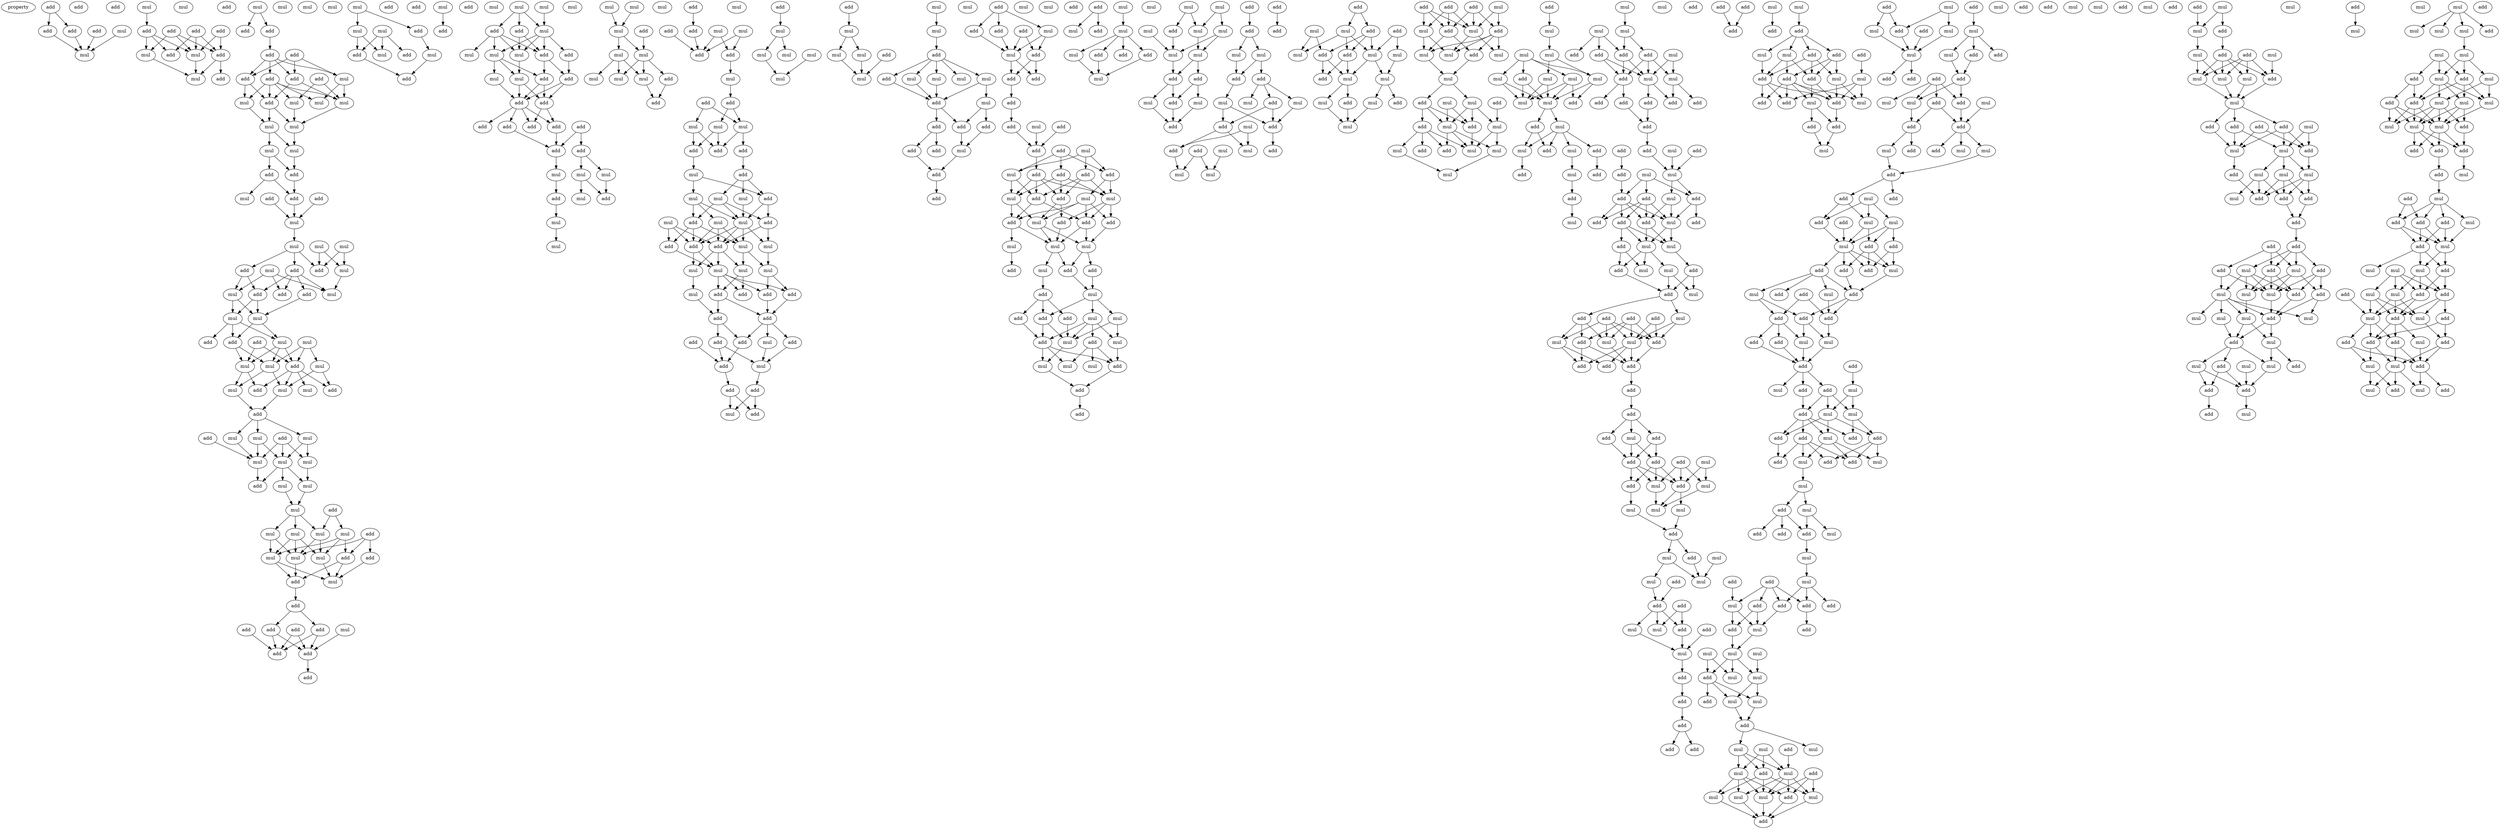 digraph {
    node [fontcolor=black]
    property [mul=2,lf=1.6]
    0 [ label = add ];
    1 [ label = add ];
    2 [ label = add ];
    3 [ label = mul ];
    4 [ label = add ];
    5 [ label = add ];
    6 [ label = mul ];
    7 [ label = add ];
    8 [ label = mul ];
    9 [ label = add ];
    10 [ label = add ];
    11 [ label = mul ];
    12 [ label = add ];
    13 [ label = add ];
    14 [ label = mul ];
    15 [ label = mul ];
    16 [ label = add ];
    17 [ label = add ];
    18 [ label = mul ];
    19 [ label = add ];
    20 [ label = add ];
    21 [ label = mul ];
    22 [ label = add ];
    23 [ label = mul ];
    24 [ label = add ];
    25 [ label = add ];
    26 [ label = add ];
    27 [ label = add ];
    28 [ label = add ];
    29 [ label = add ];
    30 [ label = mul ];
    31 [ label = add ];
    32 [ label = mul ];
    33 [ label = add ];
    34 [ label = mul ];
    35 [ label = mul ];
    36 [ label = mul ];
    37 [ label = mul ];
    38 [ label = mul ];
    39 [ label = mul ];
    40 [ label = mul ];
    41 [ label = mul ];
    42 [ label = add ];
    43 [ label = add ];
    44 [ label = add ];
    45 [ label = mul ];
    46 [ label = mul ];
    47 [ label = add ];
    48 [ label = add ];
    49 [ label = mul ];
    50 [ label = mul ];
    51 [ label = mul ];
    52 [ label = mul ];
    53 [ label = add ];
    54 [ label = mul ];
    55 [ label = mul ];
    56 [ label = add ];
    57 [ label = add ];
    58 [ label = mul ];
    59 [ label = add ];
    60 [ label = add ];
    61 [ label = mul ];
    62 [ label = add ];
    63 [ label = mul ];
    64 [ label = mul ];
    65 [ label = mul ];
    66 [ label = mul ];
    67 [ label = add ];
    68 [ label = add ];
    69 [ label = add ];
    70 [ label = mul ];
    71 [ label = mul ];
    72 [ label = add ];
    73 [ label = mul ];
    74 [ label = add ];
    75 [ label = mul ];
    76 [ label = mul ];
    77 [ label = add ];
    78 [ label = mul ];
    79 [ label = add ];
    80 [ label = mul ];
    81 [ label = mul ];
    82 [ label = add ];
    83 [ label = add ];
    84 [ label = mul ];
    85 [ label = mul ];
    86 [ label = mul ];
    87 [ label = mul ];
    88 [ label = add ];
    89 [ label = mul ];
    90 [ label = mul ];
    91 [ label = mul ];
    92 [ label = add ];
    93 [ label = mul ];
    94 [ label = mul ];
    95 [ label = mul ];
    96 [ label = add ];
    97 [ label = mul ];
    98 [ label = mul ];
    99 [ label = mul ];
    100 [ label = mul ];
    101 [ label = add ];
    102 [ label = add ];
    103 [ label = add ];
    104 [ label = mul ];
    105 [ label = add ];
    106 [ label = mul ];
    107 [ label = add ];
    108 [ label = add ];
    109 [ label = add ];
    110 [ label = add ];
    111 [ label = add ];
    112 [ label = add ];
    113 [ label = add ];
    114 [ label = mul ];
    115 [ label = add ];
    116 [ label = mul ];
    117 [ label = mul ];
    118 [ label = mul ];
    119 [ label = mul ];
    120 [ label = add ];
    121 [ label = add ];
    122 [ label = add ];
    123 [ label = add ];
    124 [ label = add ];
    125 [ label = mul ];
    126 [ label = add ];
    127 [ label = add ];
    128 [ label = mul ];
    129 [ label = mul ];
    130 [ label = mul ];
    131 [ label = mul ];
    132 [ label = add ];
    133 [ label = mul ];
    134 [ label = add ];
    135 [ label = mul ];
    136 [ label = add ];
    137 [ label = mul ];
    138 [ label = mul ];
    139 [ label = add ];
    140 [ label = mul ];
    141 [ label = add ];
    142 [ label = mul ];
    143 [ label = add ];
    144 [ label = add ];
    145 [ label = add ];
    146 [ label = add ];
    147 [ label = add ];
    148 [ label = add ];
    149 [ label = add ];
    150 [ label = add ];
    151 [ label = add ];
    152 [ label = add ];
    153 [ label = mul ];
    154 [ label = mul ];
    155 [ label = mul ];
    156 [ label = mul ];
    157 [ label = add ];
    158 [ label = add ];
    159 [ label = mul ];
    160 [ label = mul ];
    161 [ label = mul ];
    162 [ label = mul ];
    163 [ label = add ];
    164 [ label = mul ];
    165 [ label = mul ];
    166 [ label = mul ];
    167 [ label = mul ];
    168 [ label = mul ];
    169 [ label = mul ];
    170 [ label = mul ];
    171 [ label = add ];
    172 [ label = add ];
    173 [ label = add ];
    174 [ label = mul ];
    175 [ label = add ];
    176 [ label = mul ];
    177 [ label = add ];
    178 [ label = mul ];
    179 [ label = add ];
    180 [ label = add ];
    181 [ label = mul ];
    182 [ label = add ];
    183 [ label = add ];
    184 [ label = mul ];
    185 [ label = mul ];
    186 [ label = mul ];
    187 [ label = add ];
    188 [ label = add ];
    189 [ label = add ];
    190 [ label = add ];
    191 [ label = mul ];
    192 [ label = add ];
    193 [ label = mul ];
    194 [ label = mul ];
    195 [ label = mul ];
    196 [ label = mul ];
    197 [ label = mul ];
    198 [ label = add ];
    199 [ label = add ];
    200 [ label = mul ];
    201 [ label = add ];
    202 [ label = mul ];
    203 [ label = mul ];
    204 [ label = add ];
    205 [ label = add ];
    206 [ label = mul ];
    207 [ label = mul ];
    208 [ label = mul ];
    209 [ label = mul ];
    210 [ label = mul ];
    211 [ label = add ];
    212 [ label = add ];
    213 [ label = add ];
    214 [ label = add ];
    215 [ label = add ];
    216 [ label = add ];
    217 [ label = mul ];
    218 [ label = add ];
    219 [ label = add ];
    220 [ label = add ];
    221 [ label = add ];
    222 [ label = add ];
    223 [ label = mul ];
    224 [ label = add ];
    225 [ label = add ];
    226 [ label = add ];
    227 [ label = add ];
    228 [ label = mul ];
    229 [ label = mul ];
    230 [ label = add ];
    231 [ label = mul ];
    232 [ label = mul ];
    233 [ label = mul ];
    234 [ label = mul ];
    235 [ label = mul ];
    236 [ label = mul ];
    237 [ label = mul ];
    238 [ label = mul ];
    239 [ label = add ];
    240 [ label = mul ];
    241 [ label = mul ];
    242 [ label = add ];
    243 [ label = add ];
    244 [ label = mul ];
    245 [ label = mul ];
    246 [ label = mul ];
    247 [ label = mul ];
    248 [ label = mul ];
    249 [ label = add ];
    250 [ label = add ];
    251 [ label = add ];
    252 [ label = add ];
    253 [ label = mul ];
    254 [ label = add ];
    255 [ label = add ];
    256 [ label = add ];
    257 [ label = mul ];
    258 [ label = add ];
    259 [ label = add ];
    260 [ label = add ];
    261 [ label = add ];
    262 [ label = add ];
    263 [ label = mul ];
    264 [ label = add ];
    265 [ label = mul ];
    266 [ label = add ];
    267 [ label = mul ];
    268 [ label = add ];
    269 [ label = add ];
    270 [ label = mul ];
    271 [ label = mul ];
    272 [ label = add ];
    273 [ label = add ];
    274 [ label = mul ];
    275 [ label = add ];
    276 [ label = add ];
    277 [ label = add ];
    278 [ label = mul ];
    279 [ label = add ];
    280 [ label = add ];
    281 [ label = add ];
    282 [ label = mul ];
    283 [ label = mul ];
    284 [ label = add ];
    285 [ label = add ];
    286 [ label = mul ];
    287 [ label = add ];
    288 [ label = mul ];
    289 [ label = add ];
    290 [ label = add ];
    291 [ label = add ];
    292 [ label = mul ];
    293 [ label = mul ];
    294 [ label = mul ];
    295 [ label = mul ];
    296 [ label = add ];
    297 [ label = add ];
    298 [ label = add ];
    299 [ label = mul ];
    300 [ label = add ];
    301 [ label = mul ];
    302 [ label = add ];
    303 [ label = add ];
    304 [ label = mul ];
    305 [ label = add ];
    306 [ label = mul ];
    307 [ label = add ];
    308 [ label = add ];
    309 [ label = mul ];
    310 [ label = mul ];
    311 [ label = add ];
    312 [ label = mul ];
    313 [ label = mul ];
    314 [ label = add ];
    315 [ label = add ];
    316 [ label = add ];
    317 [ label = add ];
    318 [ label = mul ];
    319 [ label = mul ];
    320 [ label = add ];
    321 [ label = mul ];
    322 [ label = mul ];
    323 [ label = mul ];
    324 [ label = add ];
    325 [ label = add ];
    326 [ label = add ];
    327 [ label = mul ];
    328 [ label = mul ];
    329 [ label = mul ];
    330 [ label = mul ];
    331 [ label = mul ];
    332 [ label = mul ];
    333 [ label = add ];
    334 [ label = mul ];
    335 [ label = mul ];
    336 [ label = add ];
    337 [ label = add ];
    338 [ label = mul ];
    339 [ label = mul ];
    340 [ label = add ];
    341 [ label = add ];
    342 [ label = add ];
    343 [ label = add ];
    344 [ label = add ];
    345 [ label = add ];
    346 [ label = mul ];
    347 [ label = mul ];
    348 [ label = add ];
    349 [ label = add ];
    350 [ label = mul ];
    351 [ label = mul ];
    352 [ label = add ];
    353 [ label = mul ];
    354 [ label = add ];
    355 [ label = add ];
    356 [ label = mul ];
    357 [ label = add ];
    358 [ label = add ];
    359 [ label = mul ];
    360 [ label = add ];
    361 [ label = mul ];
    362 [ label = mul ];
    363 [ label = mul ];
    364 [ label = add ];
    365 [ label = mul ];
    366 [ label = add ];
    367 [ label = add ];
    368 [ label = mul ];
    369 [ label = add ];
    370 [ label = mul ];
    371 [ label = add ];
    372 [ label = mul ];
    373 [ label = mul ];
    374 [ label = mul ];
    375 [ label = mul ];
    376 [ label = add ];
    377 [ label = mul ];
    378 [ label = mul ];
    379 [ label = add ];
    380 [ label = add ];
    381 [ label = mul ];
    382 [ label = add ];
    383 [ label = add ];
    384 [ label = add ];
    385 [ label = mul ];
    386 [ label = add ];
    387 [ label = add ];
    388 [ label = mul ];
    389 [ label = mul ];
    390 [ label = mul ];
    391 [ label = mul ];
    392 [ label = add ];
    393 [ label = mul ];
    394 [ label = mul ];
    395 [ label = add ];
    396 [ label = mul ];
    397 [ label = add ];
    398 [ label = mul ];
    399 [ label = add ];
    400 [ label = mul ];
    401 [ label = add ];
    402 [ label = mul ];
    403 [ label = mul ];
    404 [ label = mul ];
    405 [ label = add ];
    406 [ label = add ];
    407 [ label = mul ];
    408 [ label = mul ];
    409 [ label = add ];
    410 [ label = mul ];
    411 [ label = mul ];
    412 [ label = mul ];
    413 [ label = mul ];
    414 [ label = mul ];
    415 [ label = add ];
    416 [ label = mul ];
    417 [ label = mul ];
    418 [ label = mul ];
    419 [ label = mul ];
    420 [ label = add ];
    421 [ label = add ];
    422 [ label = mul ];
    423 [ label = mul ];
    424 [ label = add ];
    425 [ label = add ];
    426 [ label = mul ];
    427 [ label = add ];
    428 [ label = mul ];
    429 [ label = add ];
    430 [ label = add ];
    431 [ label = mul ];
    432 [ label = mul ];
    433 [ label = mul ];
    434 [ label = mul ];
    435 [ label = mul ];
    436 [ label = add ];
    437 [ label = add ];
    438 [ label = mul ];
    439 [ label = add ];
    440 [ label = add ];
    441 [ label = mul ];
    442 [ label = mul ];
    443 [ label = add ];
    444 [ label = add ];
    445 [ label = add ];
    446 [ label = add ];
    447 [ label = add ];
    448 [ label = add ];
    449 [ label = add ];
    450 [ label = add ];
    451 [ label = add ];
    452 [ label = add ];
    453 [ label = mul ];
    454 [ label = add ];
    455 [ label = add ];
    456 [ label = mul ];
    457 [ label = mul ];
    458 [ label = add ];
    459 [ label = add ];
    460 [ label = add ];
    461 [ label = mul ];
    462 [ label = mul ];
    463 [ label = add ];
    464 [ label = add ];
    465 [ label = add ];
    466 [ label = add ];
    467 [ label = mul ];
    468 [ label = mul ];
    469 [ label = add ];
    470 [ label = mul ];
    471 [ label = add ];
    472 [ label = mul ];
    473 [ label = add ];
    474 [ label = add ];
    475 [ label = mul ];
    476 [ label = mul ];
    477 [ label = add ];
    478 [ label = add ];
    479 [ label = add ];
    480 [ label = add ];
    481 [ label = mul ];
    482 [ label = mul ];
    483 [ label = mul ];
    484 [ label = add ];
    485 [ label = add ];
    486 [ label = add ];
    487 [ label = add ];
    488 [ label = add ];
    489 [ label = add ];
    490 [ label = add ];
    491 [ label = add ];
    492 [ label = add ];
    493 [ label = add ];
    494 [ label = add ];
    495 [ label = add ];
    496 [ label = mul ];
    497 [ label = add ];
    498 [ label = add ];
    499 [ label = mul ];
    500 [ label = add ];
    501 [ label = add ];
    502 [ label = mul ];
    503 [ label = mul ];
    504 [ label = add ];
    505 [ label = mul ];
    506 [ label = mul ];
    507 [ label = mul ];
    508 [ label = add ];
    509 [ label = mul ];
    510 [ label = add ];
    511 [ label = mul ];
    512 [ label = mul ];
    513 [ label = mul ];
    514 [ label = add ];
    515 [ label = add ];
    516 [ label = add ];
    517 [ label = mul ];
    518 [ label = mul ];
    519 [ label = add ];
    520 [ label = add ];
    521 [ label = mul ];
    522 [ label = mul ];
    523 [ label = add ];
    524 [ label = add ];
    525 [ label = add ];
    526 [ label = add ];
    527 [ label = mul ];
    528 [ label = add ];
    529 [ label = add ];
    530 [ label = add ];
    531 [ label = mul ];
    532 [ label = add ];
    533 [ label = mul ];
    534 [ label = add ];
    535 [ label = add ];
    536 [ label = add ];
    537 [ label = mul ];
    538 [ label = mul ];
    539 [ label = add ];
    540 [ label = add ];
    541 [ label = mul ];
    542 [ label = add ];
    543 [ label = add ];
    544 [ label = mul ];
    545 [ label = add ];
    546 [ label = add ];
    547 [ label = add ];
    548 [ label = mul ];
    549 [ label = add ];
    550 [ label = mul ];
    551 [ label = add ];
    552 [ label = add ];
    553 [ label = mul ];
    554 [ label = mul ];
    555 [ label = mul ];
    556 [ label = add ];
    557 [ label = add ];
    558 [ label = mul ];
    559 [ label = add ];
    560 [ label = add ];
    561 [ label = mul ];
    562 [ label = add ];
    563 [ label = add ];
    564 [ label = add ];
    565 [ label = mul ];
    566 [ label = add ];
    567 [ label = add ];
    568 [ label = add ];
    569 [ label = mul ];
    570 [ label = mul ];
    571 [ label = add ];
    572 [ label = mul ];
    573 [ label = add ];
    574 [ label = add ];
    575 [ label = mul ];
    576 [ label = mul ];
    577 [ label = mul ];
    578 [ label = add ];
    579 [ label = add ];
    580 [ label = add ];
    581 [ label = add ];
    582 [ label = mul ];
    583 [ label = mul ];
    584 [ label = mul ];
    585 [ label = add ];
    586 [ label = add ];
    587 [ label = mul ];
    588 [ label = add ];
    589 [ label = mul ];
    590 [ label = add ];
    591 [ label = add ];
    592 [ label = mul ];
    593 [ label = mul ];
    594 [ label = add ];
    595 [ label = add ];
    596 [ label = add ];
    597 [ label = add ];
    598 [ label = mul ];
    599 [ label = add ];
    600 [ label = add ];
    601 [ label = mul ];
    602 [ label = add ];
    603 [ label = add ];
    604 [ label = add ];
    605 [ label = mul ];
    606 [ label = add ];
    607 [ label = mul ];
    608 [ label = add ];
    609 [ label = add ];
    610 [ label = add ];
    611 [ label = mul ];
    612 [ label = add ];
    613 [ label = add ];
    614 [ label = mul ];
    615 [ label = mul ];
    616 [ label = mul ];
    617 [ label = add ];
    618 [ label = add ];
    619 [ label = add ];
    620 [ label = mul ];
    621 [ label = add ];
    622 [ label = add ];
    623 [ label = add ];
    624 [ label = add ];
    625 [ label = add ];
    626 [ label = mul ];
    627 [ label = mul ];
    628 [ label = mul ];
    629 [ label = mul ];
    630 [ label = add ];
    631 [ label = add ];
    632 [ label = add ];
    633 [ label = mul ];
    634 [ label = add ];
    635 [ label = add ];
    636 [ label = mul ];
    637 [ label = add ];
    638 [ label = mul ];
    639 [ label = add ];
    640 [ label = add ];
    641 [ label = add ];
    642 [ label = add ];
    643 [ label = mul ];
    644 [ label = add ];
    645 [ label = mul ];
    646 [ label = add ];
    647 [ label = add ];
    648 [ label = mul ];
    649 [ label = mul ];
    650 [ label = mul ];
    651 [ label = add ];
    652 [ label = mul ];
    653 [ label = mul ];
    654 [ label = mul ];
    655 [ label = add ];
    656 [ label = mul ];
    657 [ label = add ];
    658 [ label = mul ];
    659 [ label = mul ];
    660 [ label = mul ];
    661 [ label = add ];
    662 [ label = mul ];
    663 [ label = add ];
    664 [ label = mul ];
    665 [ label = add ];
    666 [ label = mul ];
    667 [ label = mul ];
    668 [ label = mul ];
    669 [ label = mul ];
    670 [ label = add ];
    671 [ label = mul ];
    672 [ label = add ];
    673 [ label = add ];
    674 [ label = mul ];
    675 [ label = add ];
    676 [ label = mul ];
    677 [ label = add ];
    678 [ label = add ];
    679 [ label = mul ];
    680 [ label = mul ];
    681 [ label = add ];
    682 [ label = mul ];
    683 [ label = add ];
    684 [ label = mul ];
    685 [ label = mul ];
    686 [ label = mul ];
    687 [ label = mul ];
    688 [ label = add ];
    689 [ label = add ];
    690 [ label = mul ];
    691 [ label = add ];
    692 [ label = add ];
    693 [ label = add ];
    694 [ label = mul ];
    695 [ label = mul ];
    696 [ label = add ];
    697 [ label = mul ];
    698 [ label = mul ];
    699 [ label = mul ];
    700 [ label = add ];
    701 [ label = mul ];
    702 [ label = add ];
    703 [ label = add ];
    704 [ label = add ];
    705 [ label = add ];
    706 [ label = add ];
    707 [ label = add ];
    708 [ label = mul ];
    709 [ label = add ];
    710 [ label = add ];
    711 [ label = mul ];
    712 [ label = add ];
    713 [ label = mul ];
    714 [ label = mul ];
    715 [ label = mul ];
    716 [ label = add ];
    717 [ label = mul ];
    718 [ label = mul ];
    719 [ label = add ];
    720 [ label = mul ];
    721 [ label = mul ];
    722 [ label = mul ];
    723 [ label = add ];
    724 [ label = add ];
    725 [ label = mul ];
    726 [ label = add ];
    727 [ label = mul ];
    728 [ label = mul ];
    729 [ label = add ];
    730 [ label = add ];
    731 [ label = mul ];
    732 [ label = add ];
    733 [ label = add ];
    734 [ label = mul ];
    735 [ label = mul ];
    736 [ label = mul ];
    737 [ label = mul ];
    738 [ label = mul ];
    739 [ label = mul ];
    740 [ label = add ];
    741 [ label = mul ];
    742 [ label = mul ];
    743 [ label = mul ];
    744 [ label = add ];
    745 [ label = add ];
    746 [ label = mul ];
    747 [ label = add ];
    748 [ label = mul ];
    749 [ label = mul ];
    750 [ label = mul ];
    751 [ label = add ];
    752 [ label = mul ];
    753 [ label = add ];
    754 [ label = mul ];
    755 [ label = mul ];
    756 [ label = add ];
    757 [ label = add ];
    758 [ label = add ];
    759 [ label = mul ];
    760 [ label = add ];
    761 [ label = add ];
    762 [ label = mul ];
    763 [ label = add ];
    764 [ label = add ];
    765 [ label = add ];
    766 [ label = add ];
    767 [ label = mul ];
    768 [ label = add ];
    769 [ label = mul ];
    770 [ label = mul ];
    771 [ label = add ];
    772 [ label = mul ];
    773 [ label = mul ];
    774 [ label = add ];
    775 [ label = add ];
    776 [ label = mul ];
    777 [ label = add ];
    778 [ label = mul ];
    779 [ label = add ];
    780 [ label = mul ];
    781 [ label = mul ];
    782 [ label = add ];
    783 [ label = add ];
    784 [ label = add ];
    785 [ label = mul ];
    786 [ label = add ];
    787 [ label = add ];
    788 [ label = add ];
    789 [ label = mul ];
    790 [ label = mul ];
    791 [ label = mul ];
    792 [ label = add ];
    793 [ label = mul ];
    794 [ label = add ];
    0 -> 4 [ name = 0 ];
    0 -> 5 [ name = 1 ];
    2 -> 6 [ name = 2 ];
    3 -> 6 [ name = 3 ];
    4 -> 6 [ name = 4 ];
    5 -> 6 [ name = 5 ];
    8 -> 12 [ name = 6 ];
    9 -> 14 [ name = 7 ];
    9 -> 15 [ name = 8 ];
    9 -> 17 [ name = 9 ];
    10 -> 14 [ name = 10 ];
    10 -> 17 [ name = 11 ];
    12 -> 14 [ name = 12 ];
    12 -> 15 [ name = 13 ];
    12 -> 16 [ name = 14 ];
    13 -> 14 [ name = 15 ];
    13 -> 16 [ name = 16 ];
    13 -> 17 [ name = 17 ];
    14 -> 18 [ name = 18 ];
    15 -> 18 [ name = 19 ];
    17 -> 18 [ name = 20 ];
    17 -> 19 [ name = 21 ];
    21 -> 22 [ name = 22 ];
    21 -> 24 [ name = 23 ];
    24 -> 25 [ name = 24 ];
    25 -> 28 [ name = 25 ];
    25 -> 29 [ name = 26 ];
    25 -> 30 [ name = 27 ];
    25 -> 31 [ name = 28 ];
    26 -> 29 [ name = 29 ];
    26 -> 30 [ name = 30 ];
    26 -> 31 [ name = 31 ];
    27 -> 35 [ name = 32 ];
    27 -> 36 [ name = 33 ];
    28 -> 32 [ name = 34 ];
    28 -> 33 [ name = 35 ];
    28 -> 34 [ name = 36 ];
    28 -> 35 [ name = 37 ];
    28 -> 36 [ name = 38 ];
    29 -> 33 [ name = 39 ];
    29 -> 35 [ name = 40 ];
    30 -> 32 [ name = 41 ];
    30 -> 35 [ name = 42 ];
    31 -> 33 [ name = 43 ];
    31 -> 34 [ name = 44 ];
    33 -> 37 [ name = 45 ];
    33 -> 38 [ name = 46 ];
    34 -> 37 [ name = 47 ];
    35 -> 38 [ name = 48 ];
    36 -> 38 [ name = 49 ];
    37 -> 39 [ name = 50 ];
    37 -> 40 [ name = 51 ];
    38 -> 40 [ name = 52 ];
    39 -> 42 [ name = 53 ];
    39 -> 43 [ name = 54 ];
    40 -> 43 [ name = 55 ];
    42 -> 44 [ name = 56 ];
    42 -> 45 [ name = 57 ];
    43 -> 44 [ name = 58 ];
    44 -> 49 [ name = 59 ];
    47 -> 49 [ name = 60 ];
    48 -> 49 [ name = 61 ];
    49 -> 52 [ name = 62 ];
    50 -> 55 [ name = 63 ];
    50 -> 56 [ name = 64 ];
    51 -> 55 [ name = 65 ];
    51 -> 56 [ name = 66 ];
    52 -> 53 [ name = 67 ];
    52 -> 56 [ name = 68 ];
    52 -> 57 [ name = 69 ];
    53 -> 58 [ name = 70 ];
    53 -> 59 [ name = 71 ];
    54 -> 58 [ name = 72 ];
    54 -> 60 [ name = 73 ];
    54 -> 61 [ name = 74 ];
    55 -> 61 [ name = 75 ];
    57 -> 59 [ name = 76 ];
    57 -> 60 [ name = 77 ];
    57 -> 61 [ name = 78 ];
    57 -> 62 [ name = 79 ];
    58 -> 63 [ name = 80 ];
    58 -> 64 [ name = 81 ];
    59 -> 63 [ name = 82 ];
    59 -> 64 [ name = 83 ];
    62 -> 63 [ name = 84 ];
    63 -> 66 [ name = 85 ];
    63 -> 67 [ name = 86 ];
    64 -> 66 [ name = 87 ];
    64 -> 67 [ name = 88 ];
    64 -> 69 [ name = 89 ];
    65 -> 70 [ name = 90 ];
    65 -> 71 [ name = 91 ];
    65 -> 72 [ name = 92 ];
    66 -> 70 [ name = 93 ];
    66 -> 72 [ name = 94 ];
    66 -> 73 [ name = 95 ];
    67 -> 70 [ name = 96 ];
    67 -> 73 [ name = 97 ];
    68 -> 72 [ name = 98 ];
    68 -> 73 [ name = 99 ];
    70 -> 75 [ name = 100 ];
    70 -> 76 [ name = 101 ];
    71 -> 76 [ name = 102 ];
    71 -> 77 [ name = 103 ];
    72 -> 74 [ name = 104 ];
    72 -> 76 [ name = 105 ];
    72 -> 77 [ name = 106 ];
    72 -> 78 [ name = 107 ];
    73 -> 74 [ name = 108 ];
    73 -> 75 [ name = 109 ];
    75 -> 79 [ name = 110 ];
    76 -> 79 [ name = 111 ];
    79 -> 80 [ name = 112 ];
    79 -> 81 [ name = 113 ];
    79 -> 84 [ name = 114 ];
    80 -> 87 [ name = 115 ];
    81 -> 85 [ name = 116 ];
    81 -> 86 [ name = 117 ];
    82 -> 85 [ name = 118 ];
    82 -> 86 [ name = 119 ];
    82 -> 87 [ name = 120 ];
    83 -> 87 [ name = 121 ];
    84 -> 85 [ name = 122 ];
    84 -> 87 [ name = 123 ];
    85 -> 88 [ name = 124 ];
    85 -> 89 [ name = 125 ];
    85 -> 90 [ name = 126 ];
    86 -> 90 [ name = 127 ];
    87 -> 88 [ name = 128 ];
    89 -> 91 [ name = 129 ];
    90 -> 91 [ name = 130 ];
    91 -> 94 [ name = 131 ];
    91 -> 95 [ name = 132 ];
    91 -> 97 [ name = 133 ];
    92 -> 93 [ name = 134 ];
    92 -> 97 [ name = 135 ];
    93 -> 99 [ name = 136 ];
    93 -> 100 [ name = 137 ];
    93 -> 102 [ name = 138 ];
    94 -> 98 [ name = 139 ];
    94 -> 99 [ name = 140 ];
    95 -> 98 [ name = 141 ];
    95 -> 99 [ name = 142 ];
    95 -> 100 [ name = 143 ];
    96 -> 98 [ name = 144 ];
    96 -> 101 [ name = 145 ];
    96 -> 102 [ name = 146 ];
    97 -> 98 [ name = 147 ];
    97 -> 100 [ name = 148 ];
    98 -> 103 [ name = 149 ];
    99 -> 103 [ name = 150 ];
    99 -> 104 [ name = 151 ];
    100 -> 104 [ name = 152 ];
    101 -> 104 [ name = 153 ];
    102 -> 103 [ name = 154 ];
    102 -> 104 [ name = 155 ];
    103 -> 105 [ name = 156 ];
    105 -> 107 [ name = 157 ];
    105 -> 108 [ name = 158 ];
    106 -> 112 [ name = 159 ];
    107 -> 111 [ name = 160 ];
    107 -> 112 [ name = 161 ];
    108 -> 111 [ name = 162 ];
    108 -> 112 [ name = 163 ];
    109 -> 111 [ name = 164 ];
    109 -> 112 [ name = 165 ];
    110 -> 111 [ name = 166 ];
    112 -> 113 [ name = 167 ];
    114 -> 115 [ name = 168 ];
    114 -> 116 [ name = 169 ];
    115 -> 118 [ name = 170 ];
    116 -> 119 [ name = 171 ];
    116 -> 121 [ name = 172 ];
    117 -> 119 [ name = 173 ];
    117 -> 121 [ name = 174 ];
    117 -> 122 [ name = 175 ];
    118 -> 123 [ name = 176 ];
    121 -> 123 [ name = 177 ];
    125 -> 127 [ name = 178 ];
    129 -> 132 [ name = 179 ];
    129 -> 133 [ name = 180 ];
    129 -> 134 [ name = 181 ];
    131 -> 133 [ name = 182 ];
    132 -> 135 [ name = 183 ];
    132 -> 137 [ name = 184 ];
    132 -> 138 [ name = 185 ];
    132 -> 139 [ name = 186 ];
    133 -> 136 [ name = 187 ];
    133 -> 137 [ name = 188 ];
    133 -> 138 [ name = 189 ];
    133 -> 139 [ name = 190 ];
    134 -> 138 [ name = 191 ];
    134 -> 139 [ name = 192 ];
    136 -> 141 [ name = 193 ];
    137 -> 140 [ name = 194 ];
    137 -> 142 [ name = 195 ];
    137 -> 143 [ name = 196 ];
    138 -> 142 [ name = 197 ];
    139 -> 141 [ name = 198 ];
    139 -> 143 [ name = 199 ];
    140 -> 144 [ name = 200 ];
    141 -> 144 [ name = 201 ];
    141 -> 145 [ name = 202 ];
    142 -> 144 [ name = 203 ];
    142 -> 145 [ name = 204 ];
    143 -> 144 [ name = 205 ];
    143 -> 145 [ name = 206 ];
    144 -> 146 [ name = 207 ];
    144 -> 147 [ name = 208 ];
    144 -> 148 [ name = 209 ];
    144 -> 150 [ name = 210 ];
    145 -> 146 [ name = 211 ];
    145 -> 148 [ name = 212 ];
    148 -> 151 [ name = 213 ];
    149 -> 151 [ name = 214 ];
    149 -> 152 [ name = 215 ];
    150 -> 151 [ name = 216 ];
    151 -> 155 [ name = 217 ];
    152 -> 153 [ name = 218 ];
    152 -> 154 [ name = 219 ];
    153 -> 157 [ name = 220 ];
    154 -> 156 [ name = 221 ];
    154 -> 157 [ name = 222 ];
    155 -> 158 [ name = 223 ];
    158 -> 159 [ name = 224 ];
    159 -> 162 [ name = 225 ];
    160 -> 164 [ name = 226 ];
    161 -> 164 [ name = 227 ];
    163 -> 166 [ name = 228 ];
    164 -> 165 [ name = 229 ];
    164 -> 166 [ name = 230 ];
    165 -> 167 [ name = 231 ];
    165 -> 168 [ name = 232 ];
    165 -> 169 [ name = 233 ];
    166 -> 167 [ name = 234 ];
    166 -> 168 [ name = 235 ];
    166 -> 171 [ name = 236 ];
    168 -> 172 [ name = 237 ];
    171 -> 172 [ name = 238 ];
    173 -> 177 [ name = 239 ];
    174 -> 179 [ name = 240 ];
    174 -> 180 [ name = 241 ];
    175 -> 180 [ name = 242 ];
    177 -> 180 [ name = 243 ];
    178 -> 179 [ name = 244 ];
    178 -> 180 [ name = 245 ];
    179 -> 181 [ name = 246 ];
    181 -> 183 [ name = 247 ];
    182 -> 184 [ name = 248 ];
    182 -> 185 [ name = 249 ];
    183 -> 184 [ name = 250 ];
    183 -> 186 [ name = 251 ];
    184 -> 188 [ name = 252 ];
    184 -> 189 [ name = 253 ];
    185 -> 187 [ name = 254 ];
    185 -> 188 [ name = 255 ];
    186 -> 187 [ name = 256 ];
    186 -> 188 [ name = 257 ];
    187 -> 191 [ name = 258 ];
    189 -> 190 [ name = 259 ];
    190 -> 192 [ name = 260 ];
    190 -> 193 [ name = 261 ];
    190 -> 194 [ name = 262 ];
    191 -> 192 [ name = 263 ];
    191 -> 195 [ name = 264 ];
    192 -> 196 [ name = 265 ];
    192 -> 199 [ name = 266 ];
    193 -> 196 [ name = 267 ];
    193 -> 198 [ name = 268 ];
    193 -> 199 [ name = 269 ];
    194 -> 196 [ name = 270 ];
    195 -> 196 [ name = 271 ];
    195 -> 198 [ name = 272 ];
    195 -> 200 [ name = 273 ];
    196 -> 201 [ name = 274 ];
    196 -> 202 [ name = 275 ];
    196 -> 203 [ name = 276 ];
    196 -> 205 [ name = 277 ];
    197 -> 201 [ name = 278 ];
    197 -> 204 [ name = 279 ];
    197 -> 205 [ name = 280 ];
    198 -> 201 [ name = 281 ];
    198 -> 203 [ name = 282 ];
    198 -> 204 [ name = 283 ];
    199 -> 202 [ name = 284 ];
    199 -> 205 [ name = 285 ];
    200 -> 201 [ name = 286 ];
    200 -> 203 [ name = 287 ];
    200 -> 205 [ name = 288 ];
    201 -> 206 [ name = 289 ];
    201 -> 209 [ name = 290 ];
    202 -> 208 [ name = 291 ];
    203 -> 207 [ name = 292 ];
    203 -> 208 [ name = 293 ];
    204 -> 206 [ name = 294 ];
    205 -> 206 [ name = 295 ];
    205 -> 207 [ name = 296 ];
    205 -> 209 [ name = 297 ];
    206 -> 211 [ name = 298 ];
    206 -> 212 [ name = 299 ];
    206 -> 213 [ name = 300 ];
    206 -> 214 [ name = 301 ];
    207 -> 212 [ name = 302 ];
    207 -> 214 [ name = 303 ];
    208 -> 211 [ name = 304 ];
    208 -> 213 [ name = 305 ];
    209 -> 210 [ name = 306 ];
    210 -> 215 [ name = 307 ];
    211 -> 216 [ name = 308 ];
    212 -> 215 [ name = 309 ];
    212 -> 216 [ name = 310 ];
    213 -> 216 [ name = 311 ];
    215 -> 219 [ name = 312 ];
    215 -> 221 [ name = 313 ];
    216 -> 217 [ name = 314 ];
    216 -> 218 [ name = 315 ];
    216 -> 219 [ name = 316 ];
    217 -> 223 [ name = 317 ];
    218 -> 223 [ name = 318 ];
    219 -> 222 [ name = 319 ];
    220 -> 222 [ name = 320 ];
    221 -> 222 [ name = 321 ];
    221 -> 223 [ name = 322 ];
    222 -> 224 [ name = 323 ];
    223 -> 225 [ name = 324 ];
    224 -> 227 [ name = 325 ];
    224 -> 228 [ name = 326 ];
    225 -> 227 [ name = 327 ];
    225 -> 228 [ name = 328 ];
    226 -> 229 [ name = 329 ];
    229 -> 231 [ name = 330 ];
    229 -> 232 [ name = 331 ];
    230 -> 234 [ name = 332 ];
    231 -> 235 [ name = 333 ];
    233 -> 235 [ name = 334 ];
    234 -> 236 [ name = 335 ];
    234 -> 238 [ name = 336 ];
    236 -> 240 [ name = 337 ];
    237 -> 241 [ name = 338 ];
    238 -> 240 [ name = 339 ];
    239 -> 240 [ name = 340 ];
    241 -> 242 [ name = 341 ];
    242 -> 243 [ name = 342 ];
    242 -> 244 [ name = 343 ];
    242 -> 245 [ name = 344 ];
    242 -> 246 [ name = 345 ];
    242 -> 247 [ name = 346 ];
    243 -> 249 [ name = 347 ];
    244 -> 249 [ name = 348 ];
    245 -> 249 [ name = 349 ];
    247 -> 248 [ name = 350 ];
    247 -> 249 [ name = 351 ];
    248 -> 250 [ name = 352 ];
    248 -> 251 [ name = 353 ];
    249 -> 250 [ name = 354 ];
    249 -> 252 [ name = 355 ];
    250 -> 253 [ name = 356 ];
    251 -> 253 [ name = 357 ];
    252 -> 254 [ name = 358 ];
    252 -> 255 [ name = 359 ];
    253 -> 256 [ name = 360 ];
    254 -> 256 [ name = 361 ];
    256 -> 258 [ name = 362 ];
    259 -> 260 [ name = 363 ];
    259 -> 262 [ name = 364 ];
    259 -> 263 [ name = 365 ];
    260 -> 265 [ name = 366 ];
    261 -> 264 [ name = 367 ];
    261 -> 265 [ name = 368 ];
    262 -> 265 [ name = 369 ];
    263 -> 264 [ name = 370 ];
    263 -> 265 [ name = 371 ];
    264 -> 266 [ name = 372 ];
    264 -> 268 [ name = 373 ];
    265 -> 266 [ name = 374 ];
    265 -> 268 [ name = 375 ];
    268 -> 269 [ name = 376 ];
    269 -> 273 [ name = 377 ];
    271 -> 276 [ name = 378 ];
    272 -> 276 [ name = 379 ];
    273 -> 276 [ name = 380 ];
    274 -> 277 [ name = 381 ];
    274 -> 278 [ name = 382 ];
    274 -> 280 [ name = 383 ];
    275 -> 278 [ name = 384 ];
    275 -> 280 [ name = 385 ];
    275 -> 281 [ name = 386 ];
    276 -> 279 [ name = 387 ];
    277 -> 284 [ name = 388 ];
    277 -> 285 [ name = 389 ];
    277 -> 286 [ name = 390 ];
    278 -> 282 [ name = 391 ];
    278 -> 285 [ name = 392 ];
    279 -> 282 [ name = 393 ];
    279 -> 284 [ name = 394 ];
    279 -> 285 [ name = 395 ];
    279 -> 286 [ name = 396 ];
    280 -> 283 [ name = 397 ];
    280 -> 286 [ name = 398 ];
    281 -> 282 [ name = 399 ];
    281 -> 284 [ name = 400 ];
    281 -> 286 [ name = 401 ];
    282 -> 288 [ name = 402 ];
    282 -> 291 [ name = 403 ];
    283 -> 288 [ name = 404 ];
    283 -> 289 [ name = 405 ];
    283 -> 290 [ name = 406 ];
    283 -> 291 [ name = 407 ];
    284 -> 287 [ name = 408 ];
    284 -> 288 [ name = 409 ];
    285 -> 290 [ name = 410 ];
    285 -> 291 [ name = 411 ];
    286 -> 287 [ name = 412 ];
    286 -> 289 [ name = 413 ];
    286 -> 290 [ name = 414 ];
    287 -> 292 [ name = 415 ];
    288 -> 292 [ name = 416 ];
    288 -> 293 [ name = 417 ];
    289 -> 293 [ name = 418 ];
    290 -> 292 [ name = 419 ];
    290 -> 293 [ name = 420 ];
    291 -> 292 [ name = 421 ];
    291 -> 294 [ name = 422 ];
    292 -> 295 [ name = 423 ];
    292 -> 296 [ name = 424 ];
    293 -> 296 [ name = 425 ];
    293 -> 297 [ name = 426 ];
    294 -> 298 [ name = 427 ];
    295 -> 300 [ name = 428 ];
    296 -> 299 [ name = 429 ];
    297 -> 299 [ name = 430 ];
    299 -> 301 [ name = 431 ];
    299 -> 302 [ name = 432 ];
    299 -> 304 [ name = 433 ];
    300 -> 302 [ name = 434 ];
    300 -> 303 [ name = 435 ];
    300 -> 305 [ name = 436 ];
    301 -> 306 [ name = 437 ];
    301 -> 309 [ name = 438 ];
    302 -> 306 [ name = 439 ];
    302 -> 307 [ name = 440 ];
    303 -> 306 [ name = 441 ];
    304 -> 306 [ name = 442 ];
    304 -> 307 [ name = 443 ];
    304 -> 308 [ name = 444 ];
    304 -> 309 [ name = 445 ];
    305 -> 307 [ name = 446 ];
    306 -> 310 [ name = 447 ];
    307 -> 310 [ name = 448 ];
    307 -> 311 [ name = 449 ];
    307 -> 313 [ name = 450 ];
    308 -> 311 [ name = 451 ];
    308 -> 312 [ name = 452 ];
    308 -> 313 [ name = 453 ];
    309 -> 311 [ name = 454 ];
    310 -> 314 [ name = 455 ];
    311 -> 314 [ name = 456 ];
    314 -> 315 [ name = 457 ];
    317 -> 318 [ name = 458 ];
    317 -> 320 [ name = 459 ];
    319 -> 321 [ name = 460 ];
    321 -> 323 [ name = 461 ];
    321 -> 324 [ name = 462 ];
    321 -> 325 [ name = 463 ];
    321 -> 326 [ name = 464 ];
    323 -> 327 [ name = 465 ];
    324 -> 327 [ name = 466 ];
    326 -> 327 [ name = 467 ];
    328 -> 330 [ name = 468 ];
    328 -> 333 [ name = 469 ];
    329 -> 330 [ name = 470 ];
    329 -> 331 [ name = 471 ];
    330 -> 335 [ name = 472 ];
    331 -> 334 [ name = 473 ];
    331 -> 335 [ name = 474 ];
    332 -> 334 [ name = 475 ];
    333 -> 334 [ name = 476 ];
    334 -> 337 [ name = 477 ];
    335 -> 336 [ name = 478 ];
    335 -> 337 [ name = 479 ];
    336 -> 339 [ name = 480 ];
    336 -> 340 [ name = 481 ];
    337 -> 338 [ name = 482 ];
    337 -> 340 [ name = 483 ];
    338 -> 342 [ name = 484 ];
    339 -> 342 [ name = 485 ];
    340 -> 342 [ name = 486 ];
    341 -> 344 [ name = 487 ];
    343 -> 345 [ name = 488 ];
    344 -> 346 [ name = 489 ];
    344 -> 347 [ name = 490 ];
    346 -> 349 [ name = 491 ];
    347 -> 348 [ name = 492 ];
    347 -> 349 [ name = 493 ];
    348 -> 350 [ name = 494 ];
    348 -> 352 [ name = 495 ];
    348 -> 353 [ name = 496 ];
    349 -> 351 [ name = 497 ];
    350 -> 355 [ name = 498 ];
    351 -> 354 [ name = 499 ];
    351 -> 355 [ name = 500 ];
    352 -> 354 [ name = 501 ];
    352 -> 355 [ name = 502 ];
    354 -> 358 [ name = 503 ];
    354 -> 359 [ name = 504 ];
    355 -> 357 [ name = 505 ];
    356 -> 358 [ name = 506 ];
    356 -> 359 [ name = 507 ];
    358 -> 362 [ name = 508 ];
    360 -> 362 [ name = 509 ];
    360 -> 363 [ name = 510 ];
    361 -> 363 [ name = 511 ];
    364 -> 365 [ name = 512 ];
    364 -> 367 [ name = 513 ];
    365 -> 370 [ name = 514 ];
    365 -> 371 [ name = 515 ];
    365 -> 373 [ name = 516 ];
    366 -> 372 [ name = 517 ];
    366 -> 373 [ name = 518 ];
    367 -> 369 [ name = 519 ];
    367 -> 371 [ name = 520 ];
    367 -> 373 [ name = 521 ];
    368 -> 369 [ name = 522 ];
    368 -> 370 [ name = 523 ];
    369 -> 375 [ name = 524 ];
    369 -> 376 [ name = 525 ];
    371 -> 375 [ name = 526 ];
    371 -> 376 [ name = 527 ];
    372 -> 374 [ name = 528 ];
    373 -> 374 [ name = 529 ];
    373 -> 375 [ name = 530 ];
    374 -> 377 [ name = 531 ];
    374 -> 380 [ name = 532 ];
    375 -> 378 [ name = 533 ];
    375 -> 379 [ name = 534 ];
    377 -> 381 [ name = 535 ];
    378 -> 381 [ name = 536 ];
    379 -> 381 [ name = 537 ];
    382 -> 386 [ name = 538 ];
    382 -> 388 [ name = 539 ];
    382 -> 389 [ name = 540 ];
    383 -> 386 [ name = 541 ];
    383 -> 388 [ name = 542 ];
    383 -> 389 [ name = 543 ];
    384 -> 386 [ name = 544 ];
    384 -> 387 [ name = 545 ];
    384 -> 389 [ name = 546 ];
    385 -> 387 [ name = 547 ];
    385 -> 389 [ name = 548 ];
    386 -> 390 [ name = 549 ];
    386 -> 392 [ name = 550 ];
    387 -> 390 [ name = 551 ];
    387 -> 391 [ name = 552 ];
    387 -> 392 [ name = 553 ];
    387 -> 393 [ name = 554 ];
    388 -> 390 [ name = 555 ];
    388 -> 393 [ name = 556 ];
    389 -> 391 [ name = 557 ];
    389 -> 393 [ name = 558 ];
    390 -> 394 [ name = 559 ];
    392 -> 394 [ name = 560 ];
    394 -> 397 [ name = 561 ];
    394 -> 398 [ name = 562 ];
    395 -> 402 [ name = 563 ];
    396 -> 400 [ name = 564 ];
    396 -> 401 [ name = 565 ];
    397 -> 399 [ name = 566 ];
    397 -> 400 [ name = 567 ];
    397 -> 401 [ name = 568 ];
    398 -> 400 [ name = 569 ];
    398 -> 401 [ name = 570 ];
    398 -> 402 [ name = 571 ];
    399 -> 404 [ name = 572 ];
    399 -> 405 [ name = 573 ];
    399 -> 406 [ name = 574 ];
    399 -> 407 [ name = 575 ];
    400 -> 403 [ name = 576 ];
    400 -> 404 [ name = 577 ];
    400 -> 405 [ name = 578 ];
    401 -> 404 [ name = 579 ];
    402 -> 403 [ name = 580 ];
    402 -> 404 [ name = 581 ];
    403 -> 408 [ name = 582 ];
    407 -> 408 [ name = 583 ];
    409 -> 410 [ name = 584 ];
    410 -> 412 [ name = 585 ];
    411 -> 413 [ name = 586 ];
    411 -> 415 [ name = 587 ];
    411 -> 416 [ name = 588 ];
    411 -> 417 [ name = 589 ];
    412 -> 414 [ name = 590 ];
    412 -> 416 [ name = 591 ];
    413 -> 418 [ name = 592 ];
    413 -> 419 [ name = 593 ];
    414 -> 418 [ name = 594 ];
    414 -> 419 [ name = 595 ];
    415 -> 418 [ name = 596 ];
    415 -> 419 [ name = 597 ];
    416 -> 418 [ name = 598 ];
    416 -> 420 [ name = 599 ];
    417 -> 418 [ name = 600 ];
    417 -> 419 [ name = 601 ];
    417 -> 420 [ name = 602 ];
    418 -> 421 [ name = 603 ];
    418 -> 422 [ name = 604 ];
    421 -> 425 [ name = 605 ];
    421 -> 426 [ name = 606 ];
    422 -> 423 [ name = 607 ];
    422 -> 424 [ name = 608 ];
    422 -> 425 [ name = 609 ];
    422 -> 426 [ name = 610 ];
    423 -> 428 [ name = 611 ];
    424 -> 427 [ name = 612 ];
    426 -> 429 [ name = 613 ];
    428 -> 430 [ name = 614 ];
    430 -> 432 [ name = 615 ];
    431 -> 435 [ name = 616 ];
    434 -> 436 [ name = 617 ];
    434 -> 437 [ name = 618 ];
    434 -> 440 [ name = 619 ];
    435 -> 437 [ name = 620 ];
    435 -> 439 [ name = 621 ];
    437 -> 441 [ name = 622 ];
    437 -> 443 [ name = 623 ];
    438 -> 441 [ name = 624 ];
    438 -> 442 [ name = 625 ];
    439 -> 441 [ name = 626 ];
    439 -> 442 [ name = 627 ];
    439 -> 443 [ name = 628 ];
    440 -> 441 [ name = 629 ];
    440 -> 443 [ name = 630 ];
    441 -> 446 [ name = 631 ];
    441 -> 447 [ name = 632 ];
    442 -> 445 [ name = 633 ];
    442 -> 447 [ name = 634 ];
    443 -> 444 [ name = 635 ];
    443 -> 448 [ name = 636 ];
    446 -> 449 [ name = 637 ];
    448 -> 449 [ name = 638 ];
    449 -> 450 [ name = 639 ];
    450 -> 456 [ name = 640 ];
    452 -> 455 [ name = 641 ];
    453 -> 456 [ name = 642 ];
    454 -> 456 [ name = 643 ];
    455 -> 458 [ name = 644 ];
    456 -> 460 [ name = 645 ];
    456 -> 461 [ name = 646 ];
    457 -> 458 [ name = 647 ];
    457 -> 459 [ name = 648 ];
    457 -> 460 [ name = 649 ];
    458 -> 462 [ name = 650 ];
    458 -> 463 [ name = 651 ];
    458 -> 464 [ name = 652 ];
    458 -> 465 [ name = 653 ];
    459 -> 462 [ name = 654 ];
    459 -> 463 [ name = 655 ];
    459 -> 464 [ name = 656 ];
    459 -> 465 [ name = 657 ];
    460 -> 462 [ name = 658 ];
    460 -> 466 [ name = 659 ];
    461 -> 462 [ name = 660 ];
    461 -> 465 [ name = 661 ];
    462 -> 467 [ name = 662 ];
    462 -> 468 [ name = 663 ];
    464 -> 467 [ name = 664 ];
    464 -> 468 [ name = 665 ];
    464 -> 469 [ name = 666 ];
    465 -> 467 [ name = 667 ];
    465 -> 468 [ name = 668 ];
    467 -> 470 [ name = 669 ];
    467 -> 472 [ name = 670 ];
    467 -> 473 [ name = 671 ];
    468 -> 471 [ name = 672 ];
    469 -> 470 [ name = 673 ];
    469 -> 473 [ name = 674 ];
    471 -> 474 [ name = 675 ];
    471 -> 475 [ name = 676 ];
    472 -> 474 [ name = 677 ];
    472 -> 475 [ name = 678 ];
    473 -> 474 [ name = 679 ];
    474 -> 476 [ name = 680 ];
    474 -> 477 [ name = 681 ];
    476 -> 481 [ name = 682 ];
    476 -> 485 [ name = 683 ];
    477 -> 482 [ name = 684 ];
    477 -> 483 [ name = 685 ];
    477 -> 484 [ name = 686 ];
    478 -> 481 [ name = 687 ];
    478 -> 485 [ name = 688 ];
    479 -> 481 [ name = 689 ];
    479 -> 482 [ name = 690 ];
    479 -> 483 [ name = 691 ];
    479 -> 485 [ name = 692 ];
    480 -> 481 [ name = 693 ];
    480 -> 483 [ name = 694 ];
    480 -> 484 [ name = 695 ];
    480 -> 485 [ name = 696 ];
    481 -> 486 [ name = 697 ];
    481 -> 487 [ name = 698 ];
    481 -> 488 [ name = 699 ];
    482 -> 487 [ name = 700 ];
    482 -> 488 [ name = 701 ];
    483 -> 486 [ name = 702 ];
    484 -> 486 [ name = 703 ];
    484 -> 488 [ name = 704 ];
    485 -> 486 [ name = 705 ];
    486 -> 489 [ name = 706 ];
    489 -> 492 [ name = 707 ];
    490 -> 493 [ name = 708 ];
    491 -> 493 [ name = 709 ];
    492 -> 494 [ name = 710 ];
    492 -> 495 [ name = 711 ];
    492 -> 496 [ name = 712 ];
    494 -> 497 [ name = 713 ];
    495 -> 497 [ name = 714 ];
    495 -> 498 [ name = 715 ];
    496 -> 497 [ name = 716 ];
    496 -> 498 [ name = 717 ];
    497 -> 501 [ name = 718 ];
    497 -> 502 [ name = 719 ];
    497 -> 504 [ name = 720 ];
    498 -> 501 [ name = 721 ];
    498 -> 502 [ name = 722 ];
    498 -> 504 [ name = 723 ];
    499 -> 503 [ name = 724 ];
    499 -> 504 [ name = 725 ];
    500 -> 502 [ name = 726 ];
    500 -> 503 [ name = 727 ];
    500 -> 504 [ name = 728 ];
    501 -> 507 [ name = 729 ];
    502 -> 506 [ name = 730 ];
    503 -> 506 [ name = 731 ];
    504 -> 505 [ name = 732 ];
    504 -> 506 [ name = 733 ];
    505 -> 508 [ name = 734 ];
    507 -> 508 [ name = 735 ];
    508 -> 509 [ name = 736 ];
    508 -> 510 [ name = 737 ];
    509 -> 512 [ name = 738 ];
    509 -> 513 [ name = 739 ];
    510 -> 513 [ name = 740 ];
    511 -> 513 [ name = 741 ];
    512 -> 515 [ name = 742 ];
    514 -> 515 [ name = 743 ];
    515 -> 517 [ name = 744 ];
    515 -> 518 [ name = 745 ];
    515 -> 519 [ name = 746 ];
    516 -> 518 [ name = 747 ];
    516 -> 519 [ name = 748 ];
    517 -> 521 [ name = 749 ];
    519 -> 521 [ name = 750 ];
    520 -> 521 [ name = 751 ];
    521 -> 523 [ name = 752 ];
    522 -> 525 [ name = 753 ];
    523 -> 524 [ name = 754 ];
    524 -> 526 [ name = 755 ];
    526 -> 528 [ name = 756 ];
    526 -> 529 [ name = 757 ];
    527 -> 530 [ name = 758 ];
    530 -> 531 [ name = 759 ];
    530 -> 533 [ name = 760 ];
    530 -> 534 [ name = 761 ];
    530 -> 535 [ name = 762 ];
    531 -> 539 [ name = 763 ];
    532 -> 538 [ name = 764 ];
    533 -> 536 [ name = 765 ];
    533 -> 539 [ name = 766 ];
    533 -> 540 [ name = 767 ];
    534 -> 536 [ name = 768 ];
    534 -> 537 [ name = 769 ];
    534 -> 540 [ name = 770 ];
    535 -> 536 [ name = 771 ];
    535 -> 537 [ name = 772 ];
    535 -> 539 [ name = 773 ];
    536 -> 541 [ name = 774 ];
    536 -> 545 [ name = 775 ];
    537 -> 544 [ name = 776 ];
    537 -> 545 [ name = 777 ];
    538 -> 542 [ name = 778 ];
    538 -> 544 [ name = 779 ];
    538 -> 545 [ name = 780 ];
    539 -> 542 [ name = 781 ];
    539 -> 543 [ name = 782 ];
    539 -> 545 [ name = 783 ];
    540 -> 541 [ name = 784 ];
    540 -> 542 [ name = 785 ];
    540 -> 543 [ name = 786 ];
    540 -> 544 [ name = 787 ];
    540 -> 545 [ name = 788 ];
    541 -> 546 [ name = 789 ];
    541 -> 547 [ name = 790 ];
    545 -> 546 [ name = 791 ];
    546 -> 548 [ name = 792 ];
    547 -> 548 [ name = 793 ];
    549 -> 552 [ name = 794 ];
    549 -> 553 [ name = 795 ];
    550 -> 552 [ name = 796 ];
    550 -> 554 [ name = 797 ];
    551 -> 555 [ name = 798 ];
    552 -> 555 [ name = 799 ];
    553 -> 555 [ name = 800 ];
    554 -> 555 [ name = 801 ];
    555 -> 557 [ name = 802 ];
    555 -> 559 [ name = 803 ];
    556 -> 561 [ name = 804 ];
    561 -> 562 [ name = 805 ];
    561 -> 563 [ name = 806 ];
    561 -> 565 [ name = 807 ];
    562 -> 567 [ name = 808 ];
    565 -> 567 [ name = 809 ];
    566 -> 568 [ name = 810 ];
    566 -> 569 [ name = 811 ];
    566 -> 570 [ name = 812 ];
    566 -> 571 [ name = 813 ];
    567 -> 568 [ name = 814 ];
    567 -> 569 [ name = 815 ];
    568 -> 573 [ name = 816 ];
    569 -> 574 [ name = 817 ];
    571 -> 573 [ name = 818 ];
    571 -> 574 [ name = 819 ];
    572 -> 573 [ name = 820 ];
    573 -> 576 [ name = 821 ];
    573 -> 577 [ name = 822 ];
    573 -> 578 [ name = 823 ];
    574 -> 575 [ name = 824 ];
    574 -> 579 [ name = 825 ];
    575 -> 580 [ name = 826 ];
    576 -> 580 [ name = 827 ];
    580 -> 581 [ name = 828 ];
    580 -> 585 [ name = 829 ];
    583 -> 587 [ name = 830 ];
    583 -> 588 [ name = 831 ];
    583 -> 589 [ name = 832 ];
    585 -> 588 [ name = 833 ];
    585 -> 589 [ name = 834 ];
    586 -> 592 [ name = 835 ];
    587 -> 590 [ name = 836 ];
    587 -> 591 [ name = 837 ];
    587 -> 592 [ name = 838 ];
    588 -> 592 [ name = 839 ];
    589 -> 590 [ name = 840 ];
    589 -> 592 [ name = 841 ];
    590 -> 593 [ name = 842 ];
    590 -> 594 [ name = 843 ];
    590 -> 595 [ name = 844 ];
    591 -> 593 [ name = 845 ];
    591 -> 595 [ name = 846 ];
    592 -> 593 [ name = 847 ];
    592 -> 594 [ name = 848 ];
    592 -> 595 [ name = 849 ];
    592 -> 596 [ name = 850 ];
    593 -> 599 [ name = 851 ];
    594 -> 599 [ name = 852 ];
    596 -> 598 [ name = 853 ];
    596 -> 599 [ name = 854 ];
    596 -> 600 [ name = 855 ];
    596 -> 601 [ name = 856 ];
    597 -> 603 [ name = 857 ];
    597 -> 604 [ name = 858 ];
    598 -> 603 [ name = 859 ];
    599 -> 602 [ name = 860 ];
    599 -> 603 [ name = 861 ];
    601 -> 602 [ name = 862 ];
    601 -> 604 [ name = 863 ];
    602 -> 605 [ name = 864 ];
    602 -> 607 [ name = 865 ];
    603 -> 607 [ name = 866 ];
    604 -> 605 [ name = 867 ];
    604 -> 606 [ name = 868 ];
    604 -> 608 [ name = 869 ];
    605 -> 610 [ name = 870 ];
    606 -> 610 [ name = 871 ];
    607 -> 610 [ name = 872 ];
    608 -> 610 [ name = 873 ];
    609 -> 614 [ name = 874 ];
    610 -> 611 [ name = 875 ];
    610 -> 612 [ name = 876 ];
    610 -> 613 [ name = 877 ];
    612 -> 615 [ name = 878 ];
    612 -> 616 [ name = 879 ];
    612 -> 617 [ name = 880 ];
    613 -> 617 [ name = 881 ];
    614 -> 615 [ name = 882 ];
    614 -> 616 [ name = 883 ];
    615 -> 619 [ name = 884 ];
    615 -> 621 [ name = 885 ];
    616 -> 618 [ name = 886 ];
    616 -> 620 [ name = 887 ];
    616 -> 621 [ name = 888 ];
    617 -> 618 [ name = 889 ];
    617 -> 619 [ name = 890 ];
    617 -> 620 [ name = 891 ];
    617 -> 622 [ name = 892 ];
    618 -> 625 [ name = 893 ];
    620 -> 624 [ name = 894 ];
    620 -> 626 [ name = 895 ];
    620 -> 627 [ name = 896 ];
    621 -> 623 [ name = 897 ];
    621 -> 624 [ name = 898 ];
    621 -> 626 [ name = 899 ];
    622 -> 623 [ name = 900 ];
    622 -> 624 [ name = 901 ];
    622 -> 625 [ name = 902 ];
    622 -> 627 [ name = 903 ];
    627 -> 628 [ name = 904 ];
    628 -> 629 [ name = 905 ];
    628 -> 630 [ name = 906 ];
    629 -> 631 [ name = 907 ];
    629 -> 633 [ name = 908 ];
    630 -> 631 [ name = 909 ];
    630 -> 632 [ name = 910 ];
    630 -> 634 [ name = 911 ];
    631 -> 636 [ name = 912 ];
    636 -> 638 [ name = 913 ];
    637 -> 643 [ name = 914 ];
    638 -> 641 [ name = 915 ];
    638 -> 642 [ name = 916 ];
    638 -> 644 [ name = 917 ];
    639 -> 640 [ name = 918 ];
    639 -> 641 [ name = 919 ];
    639 -> 643 [ name = 920 ];
    639 -> 644 [ name = 921 ];
    640 -> 645 [ name = 922 ];
    640 -> 647 [ name = 923 ];
    641 -> 646 [ name = 924 ];
    643 -> 645 [ name = 925 ];
    643 -> 647 [ name = 926 ];
    644 -> 645 [ name = 927 ];
    645 -> 650 [ name = 928 ];
    647 -> 650 [ name = 929 ];
    648 -> 652 [ name = 930 ];
    649 -> 651 [ name = 931 ];
    649 -> 653 [ name = 932 ];
    650 -> 651 [ name = 933 ];
    650 -> 652 [ name = 934 ];
    650 -> 653 [ name = 935 ];
    651 -> 654 [ name = 936 ];
    651 -> 655 [ name = 937 ];
    651 -> 656 [ name = 938 ];
    652 -> 654 [ name = 939 ];
    652 -> 656 [ name = 940 ];
    654 -> 657 [ name = 941 ];
    656 -> 657 [ name = 942 ];
    657 -> 659 [ name = 943 ];
    657 -> 662 [ name = 944 ];
    658 -> 664 [ name = 945 ];
    658 -> 665 [ name = 946 ];
    658 -> 666 [ name = 947 ];
    659 -> 664 [ name = 948 ];
    659 -> 665 [ name = 949 ];
    659 -> 666 [ name = 950 ];
    661 -> 666 [ name = 951 ];
    663 -> 669 [ name = 952 ];
    663 -> 670 [ name = 953 ];
    663 -> 671 [ name = 954 ];
    664 -> 667 [ name = 955 ];
    664 -> 668 [ name = 956 ];
    664 -> 670 [ name = 957 ];
    664 -> 671 [ name = 958 ];
    665 -> 668 [ name = 959 ];
    665 -> 669 [ name = 960 ];
    665 -> 671 [ name = 961 ];
    666 -> 667 [ name = 962 ];
    666 -> 669 [ name = 963 ];
    666 -> 670 [ name = 964 ];
    666 -> 671 [ name = 965 ];
    667 -> 672 [ name = 966 ];
    668 -> 672 [ name = 967 ];
    669 -> 672 [ name = 968 ];
    670 -> 672 [ name = 969 ];
    671 -> 672 [ name = 970 ];
    674 -> 676 [ name = 971 ];
    674 -> 677 [ name = 972 ];
    675 -> 676 [ name = 973 ];
    676 -> 679 [ name = 974 ];
    677 -> 681 [ name = 975 ];
    678 -> 683 [ name = 976 ];
    678 -> 684 [ name = 977 ];
    678 -> 685 [ name = 978 ];
    678 -> 686 [ name = 979 ];
    679 -> 684 [ name = 980 ];
    679 -> 686 [ name = 981 ];
    680 -> 683 [ name = 982 ];
    681 -> 683 [ name = 983 ];
    681 -> 684 [ name = 984 ];
    681 -> 685 [ name = 985 ];
    681 -> 686 [ name = 986 ];
    683 -> 687 [ name = 987 ];
    684 -> 687 [ name = 988 ];
    685 -> 687 [ name = 989 ];
    686 -> 687 [ name = 990 ];
    687 -> 688 [ name = 991 ];
    687 -> 689 [ name = 992 ];
    687 -> 691 [ name = 993 ];
    688 -> 694 [ name = 994 ];
    688 -> 695 [ name = 995 ];
    689 -> 694 [ name = 996 ];
    690 -> 693 [ name = 997 ];
    690 -> 695 [ name = 998 ];
    691 -> 693 [ name = 999 ];
    691 -> 694 [ name = 1000 ];
    691 -> 695 [ name = 1001 ];
    692 -> 693 [ name = 1002 ];
    692 -> 694 [ name = 1003 ];
    693 -> 697 [ name = 1004 ];
    694 -> 696 [ name = 1005 ];
    695 -> 697 [ name = 1006 ];
    695 -> 698 [ name = 1007 ];
    695 -> 699 [ name = 1008 ];
    696 -> 702 [ name = 1009 ];
    697 -> 700 [ name = 1010 ];
    697 -> 702 [ name = 1011 ];
    697 -> 703 [ name = 1012 ];
    698 -> 700 [ name = 1013 ];
    698 -> 701 [ name = 1014 ];
    698 -> 702 [ name = 1015 ];
    699 -> 700 [ name = 1016 ];
    699 -> 702 [ name = 1017 ];
    699 -> 703 [ name = 1018 ];
    700 -> 704 [ name = 1019 ];
    703 -> 704 [ name = 1020 ];
    704 -> 706 [ name = 1021 ];
    705 -> 707 [ name = 1022 ];
    705 -> 709 [ name = 1023 ];
    705 -> 711 [ name = 1024 ];
    706 -> 708 [ name = 1025 ];
    706 -> 709 [ name = 1026 ];
    706 -> 710 [ name = 1027 ];
    706 -> 711 [ name = 1028 ];
    707 -> 713 [ name = 1029 ];
    707 -> 715 [ name = 1030 ];
    708 -> 712 [ name = 1031 ];
    708 -> 713 [ name = 1032 ];
    708 -> 714 [ name = 1033 ];
    708 -> 715 [ name = 1034 ];
    709 -> 712 [ name = 1035 ];
    709 -> 714 [ name = 1036 ];
    709 -> 715 [ name = 1037 ];
    710 -> 712 [ name = 1038 ];
    710 -> 715 [ name = 1039 ];
    710 -> 716 [ name = 1040 ];
    711 -> 714 [ name = 1041 ];
    711 -> 715 [ name = 1042 ];
    711 -> 716 [ name = 1043 ];
    712 -> 719 [ name = 1044 ];
    713 -> 717 [ name = 1045 ];
    713 -> 718 [ name = 1046 ];
    713 -> 719 [ name = 1047 ];
    713 -> 720 [ name = 1048 ];
    713 -> 721 [ name = 1049 ];
    714 -> 720 [ name = 1050 ];
    715 -> 719 [ name = 1051 ];
    716 -> 719 [ name = 1052 ];
    716 -> 721 [ name = 1053 ];
    717 -> 723 [ name = 1054 ];
    719 -> 722 [ name = 1055 ];
    719 -> 723 [ name = 1056 ];
    720 -> 722 [ name = 1057 ];
    720 -> 723 [ name = 1058 ];
    722 -> 724 [ name = 1059 ];
    722 -> 728 [ name = 1060 ];
    723 -> 726 [ name = 1061 ];
    723 -> 727 [ name = 1062 ];
    723 -> 728 [ name = 1063 ];
    725 -> 729 [ name = 1064 ];
    726 -> 729 [ name = 1065 ];
    726 -> 730 [ name = 1066 ];
    727 -> 729 [ name = 1067 ];
    727 -> 730 [ name = 1068 ];
    728 -> 729 [ name = 1069 ];
    729 -> 731 [ name = 1070 ];
    730 -> 732 [ name = 1071 ];
    733 -> 735 [ name = 1072 ];
    736 -> 737 [ name = 1073 ];
    736 -> 738 [ name = 1074 ];
    736 -> 739 [ name = 1075 ];
    736 -> 740 [ name = 1076 ];
    739 -> 742 [ name = 1077 ];
    741 -> 743 [ name = 1078 ];
    741 -> 744 [ name = 1079 ];
    741 -> 745 [ name = 1080 ];
    742 -> 743 [ name = 1081 ];
    742 -> 745 [ name = 1082 ];
    742 -> 746 [ name = 1083 ];
    743 -> 748 [ name = 1084 ];
    743 -> 749 [ name = 1085 ];
    743 -> 750 [ name = 1086 ];
    743 -> 751 [ name = 1087 ];
    744 -> 747 [ name = 1088 ];
    744 -> 751 [ name = 1089 ];
    745 -> 749 [ name = 1090 ];
    745 -> 750 [ name = 1091 ];
    745 -> 751 [ name = 1092 ];
    746 -> 748 [ name = 1093 ];
    746 -> 750 [ name = 1094 ];
    747 -> 752 [ name = 1095 ];
    747 -> 754 [ name = 1096 ];
    747 -> 755 [ name = 1097 ];
    748 -> 752 [ name = 1098 ];
    748 -> 753 [ name = 1099 ];
    748 -> 754 [ name = 1100 ];
    748 -> 755 [ name = 1101 ];
    749 -> 752 [ name = 1102 ];
    749 -> 753 [ name = 1103 ];
    749 -> 755 [ name = 1104 ];
    750 -> 755 [ name = 1105 ];
    751 -> 752 [ name = 1106 ];
    751 -> 754 [ name = 1107 ];
    751 -> 755 [ name = 1108 ];
    752 -> 756 [ name = 1109 ];
    752 -> 757 [ name = 1110 ];
    752 -> 758 [ name = 1111 ];
    753 -> 758 [ name = 1112 ];
    755 -> 756 [ name = 1113 ];
    755 -> 757 [ name = 1114 ];
    755 -> 758 [ name = 1115 ];
    757 -> 760 [ name = 1116 ];
    758 -> 759 [ name = 1117 ];
    760 -> 762 [ name = 1118 ];
    761 -> 763 [ name = 1119 ];
    761 -> 766 [ name = 1120 ];
    762 -> 763 [ name = 1121 ];
    762 -> 764 [ name = 1122 ];
    762 -> 766 [ name = 1123 ];
    762 -> 767 [ name = 1124 ];
    763 -> 768 [ name = 1125 ];
    763 -> 769 [ name = 1126 ];
    764 -> 768 [ name = 1127 ];
    764 -> 769 [ name = 1128 ];
    766 -> 768 [ name = 1129 ];
    766 -> 769 [ name = 1130 ];
    767 -> 769 [ name = 1131 ];
    768 -> 771 [ name = 1132 ];
    768 -> 772 [ name = 1133 ];
    768 -> 773 [ name = 1134 ];
    769 -> 771 [ name = 1135 ];
    769 -> 773 [ name = 1136 ];
    770 -> 774 [ name = 1137 ];
    770 -> 775 [ name = 1138 ];
    770 -> 776 [ name = 1139 ];
    770 -> 778 [ name = 1140 ];
    771 -> 774 [ name = 1141 ];
    771 -> 775 [ name = 1142 ];
    773 -> 774 [ name = 1143 ];
    773 -> 775 [ name = 1144 ];
    773 -> 778 [ name = 1145 ];
    774 -> 779 [ name = 1146 ];
    774 -> 781 [ name = 1147 ];
    774 -> 782 [ name = 1148 ];
    775 -> 780 [ name = 1149 ];
    775 -> 782 [ name = 1150 ];
    776 -> 780 [ name = 1151 ];
    776 -> 781 [ name = 1152 ];
    776 -> 782 [ name = 1153 ];
    777 -> 780 [ name = 1154 ];
    778 -> 780 [ name = 1155 ];
    778 -> 781 [ name = 1156 ];
    778 -> 782 [ name = 1157 ];
    779 -> 784 [ name = 1158 ];
    779 -> 787 [ name = 1159 ];
    780 -> 783 [ name = 1160 ];
    780 -> 784 [ name = 1161 ];
    780 -> 786 [ name = 1162 ];
    781 -> 787 [ name = 1163 ];
    782 -> 784 [ name = 1164 ];
    782 -> 785 [ name = 1165 ];
    782 -> 786 [ name = 1166 ];
    783 -> 788 [ name = 1167 ];
    783 -> 790 [ name = 1168 ];
    784 -> 789 [ name = 1169 ];
    784 -> 790 [ name = 1170 ];
    785 -> 788 [ name = 1171 ];
    786 -> 788 [ name = 1172 ];
    786 -> 789 [ name = 1173 ];
    787 -> 788 [ name = 1174 ];
    787 -> 789 [ name = 1175 ];
    788 -> 793 [ name = 1176 ];
    788 -> 794 [ name = 1177 ];
    789 -> 791 [ name = 1178 ];
    789 -> 792 [ name = 1179 ];
    789 -> 793 [ name = 1180 ];
    790 -> 791 [ name = 1181 ];
    790 -> 792 [ name = 1182 ];
}
